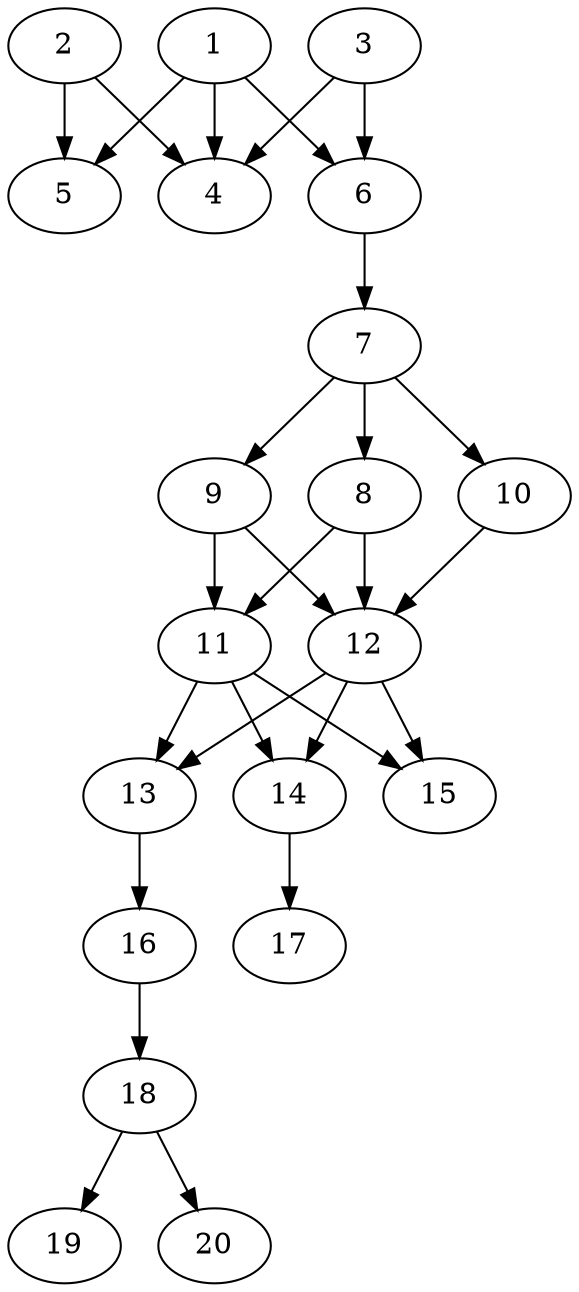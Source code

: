 // DAG automatically generated by daggen at Sat Jul 27 15:36:52 2019
// ./daggen --dot -n 20 --ccr 0.5 --fat 0.4 --regular 0.5 --density 0.8 --mindata 5242880 --maxdata 52428800 
digraph G {
  1 [size="92061696", alpha="0.04", expect_size="46030848"] 
  1 -> 4 [size ="46030848"]
  1 -> 5 [size ="46030848"]
  1 -> 6 [size ="46030848"]
  2 [size="99256320", alpha="0.06", expect_size="49628160"] 
  2 -> 4 [size ="49628160"]
  2 -> 5 [size ="49628160"]
  3 [size="35983360", alpha="0.17", expect_size="17991680"] 
  3 -> 4 [size ="17991680"]
  3 -> 6 [size ="17991680"]
  4 [size="42743808", alpha="0.12", expect_size="21371904"] 
  5 [size="44341248", alpha="0.07", expect_size="22170624"] 
  6 [size="39528448", alpha="0.17", expect_size="19764224"] 
  6 -> 7 [size ="19764224"]
  7 [size="100356096", alpha="0.10", expect_size="50178048"] 
  7 -> 8 [size ="50178048"]
  7 -> 9 [size ="50178048"]
  7 -> 10 [size ="50178048"]
  8 [size="22265856", alpha="0.06", expect_size="11132928"] 
  8 -> 11 [size ="11132928"]
  8 -> 12 [size ="11132928"]
  9 [size="36880384", alpha="0.12", expect_size="18440192"] 
  9 -> 11 [size ="18440192"]
  9 -> 12 [size ="18440192"]
  10 [size="101496832", alpha="0.12", expect_size="50748416"] 
  10 -> 12 [size ="50748416"]
  11 [size="95293440", alpha="0.20", expect_size="47646720"] 
  11 -> 13 [size ="47646720"]
  11 -> 14 [size ="47646720"]
  11 -> 15 [size ="47646720"]
  12 [size="18477056", alpha="0.18", expect_size="9238528"] 
  12 -> 13 [size ="9238528"]
  12 -> 14 [size ="9238528"]
  12 -> 15 [size ="9238528"]
  13 [size="47134720", alpha="0.18", expect_size="23567360"] 
  13 -> 16 [size ="23567360"]
  14 [size="32483328", alpha="0.10", expect_size="16241664"] 
  14 -> 17 [size ="16241664"]
  15 [size="89468928", alpha="0.19", expect_size="44734464"] 
  16 [size="27396096", alpha="0.12", expect_size="13698048"] 
  16 -> 18 [size ="13698048"]
  17 [size="12152832", alpha="0.02", expect_size="6076416"] 
  18 [size="58060800", alpha="0.03", expect_size="29030400"] 
  18 -> 19 [size ="29030400"]
  18 -> 20 [size ="29030400"]
  19 [size="84922368", alpha="0.20", expect_size="42461184"] 
  20 [size="44998656", alpha="0.05", expect_size="22499328"] 
}
